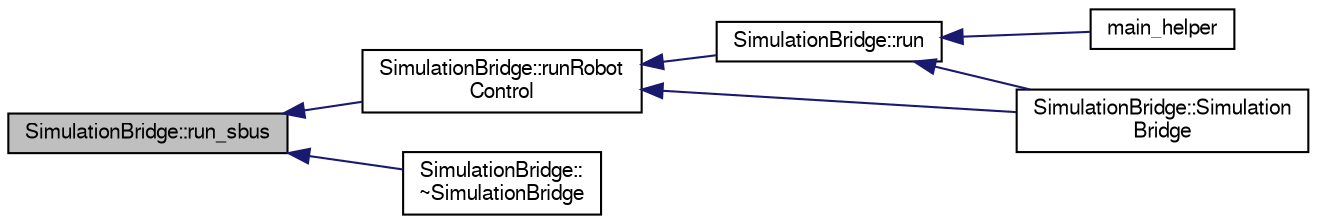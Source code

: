 digraph "SimulationBridge::run_sbus"
{
  edge [fontname="FreeSans",fontsize="10",labelfontname="FreeSans",labelfontsize="10"];
  node [fontname="FreeSans",fontsize="10",shape=record];
  rankdir="LR";
  Node1 [label="SimulationBridge::run_sbus",height=0.2,width=0.4,color="black", fillcolor="grey75", style="filled", fontcolor="black"];
  Node1 -> Node2 [dir="back",color="midnightblue",fontsize="10",style="solid",fontname="FreeSans"];
  Node2 [label="SimulationBridge::runRobot\lControl",height=0.2,width=0.4,color="black", fillcolor="white", style="filled",URL="$d8/d3a/class_simulation_bridge.html#a3396c7d142b6d3be5c65fc17adad05a0"];
  Node2 -> Node3 [dir="back",color="midnightblue",fontsize="10",style="solid",fontname="FreeSans"];
  Node3 [label="SimulationBridge::run",height=0.2,width=0.4,color="black", fillcolor="white", style="filled",URL="$d8/d3a/class_simulation_bridge.html#a0a9846e88d9afe3370ffe10db348a366"];
  Node3 -> Node4 [dir="back",color="midnightblue",fontsize="10",style="solid",fontname="FreeSans"];
  Node4 [label="main_helper",height=0.2,width=0.4,color="black", fillcolor="white", style="filled",URL="$d3/dfa/main__helper_8cpp.html#acd1b6ffaae55ecc3c765c38ce5bf3a95"];
  Node3 -> Node5 [dir="back",color="midnightblue",fontsize="10",style="solid",fontname="FreeSans"];
  Node5 [label="SimulationBridge::Simulation\lBridge",height=0.2,width=0.4,color="black", fillcolor="white", style="filled",URL="$d8/d3a/class_simulation_bridge.html#a5cdefecff31a17a54c840de90020d230"];
  Node2 -> Node5 [dir="back",color="midnightblue",fontsize="10",style="solid",fontname="FreeSans"];
  Node1 -> Node6 [dir="back",color="midnightblue",fontsize="10",style="solid",fontname="FreeSans"];
  Node6 [label="SimulationBridge::\l~SimulationBridge",height=0.2,width=0.4,color="black", fillcolor="white", style="filled",URL="$d8/d3a/class_simulation_bridge.html#a1086e5bf19888451b7f38f4b7eaa04fa"];
}
